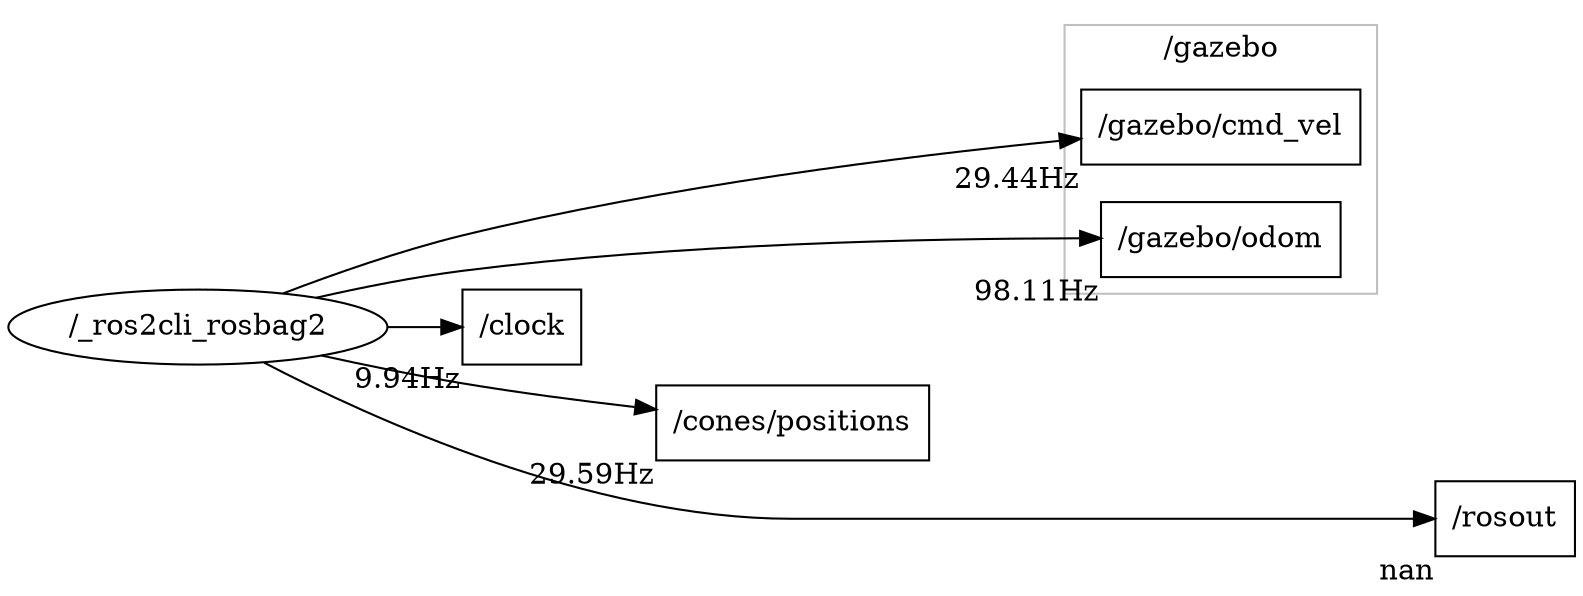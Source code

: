 strict digraph ros2_extraction {
	graph [rankdir=LR];
	subgraph "cluster_/gazebo" {
		graph [color=grey,
			label="/gazebo"
		];
		node [shape=rectangle];
		"/gazebo/cmd_vel"	[label="/gazebo/cmd_vel",
			shape=rectangle,
			xlabel="29.44Hz"];
		"/gazebo/odom"	[label="/gazebo/odom",
			shape=rectangle,
			xlabel="98.11Hz"];
	}
	"/_ros2cli_rosbag2"	[label="/_ros2cli_rosbag2"];
	"/clock"	[label="/clock",
		shape=rectangle,
		xlabel="9.94Hz"];
	"/_ros2cli_rosbag2" -> "/clock"	[minlen=1];
	"/cones/positions"	[label="/cones/positions",
		shape=rectangle,
		xlabel="29.59Hz"];
	"/_ros2cli_rosbag2" -> "/cones/positions"	[minlen=2];
	"/_ros2cli_rosbag2" -> "/gazebo/cmd_vel"	[minlen=3];
	"/_ros2cli_rosbag2" -> "/gazebo/odom"	[minlen=4];
	"/rosout"	[label="/rosout",
		shape=rectangle,
		xlabel=nan];
	"/_ros2cli_rosbag2" -> "/rosout"	[minlen=5];
}
